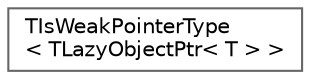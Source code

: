 digraph "Graphical Class Hierarchy"
{
 // INTERACTIVE_SVG=YES
 // LATEX_PDF_SIZE
  bgcolor="transparent";
  edge [fontname=Helvetica,fontsize=10,labelfontname=Helvetica,labelfontsize=10];
  node [fontname=Helvetica,fontsize=10,shape=box,height=0.2,width=0.4];
  rankdir="LR";
  Node0 [id="Node000000",label="TIsWeakPointerType\l\< TLazyObjectPtr\< T \> \>",height=0.2,width=0.4,color="grey40", fillcolor="white", style="filled",URL="$d4/dc6/structTIsWeakPointerType_3_01TLazyObjectPtr_3_01T_01_4_01_4.html",tooltip=" "];
}
